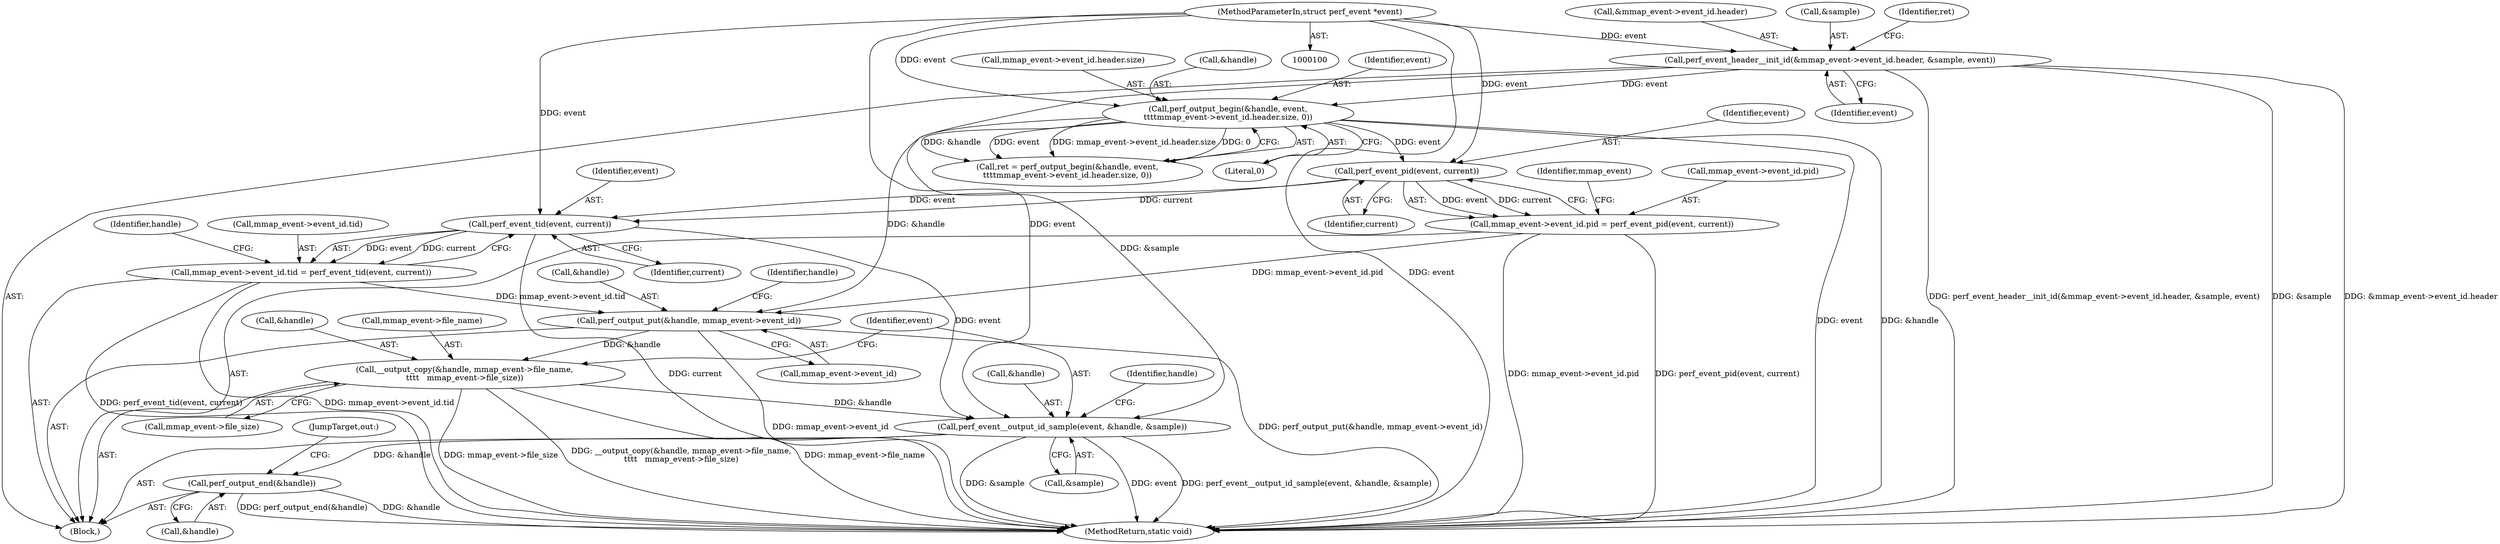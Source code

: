 digraph "0_linux_a8b0ca17b80e92faab46ee7179ba9e99ccb61233_58@API" {
"1000168" [label="(Call,__output_copy(&handle, mmap_event->file_name,\n\t\t\t\t   mmap_event->file_size))"];
"1000162" [label="(Call,perf_output_put(&handle, mmap_event->event_id))"];
"1000129" [label="(Call,perf_output_begin(&handle, event,\n\t\t\t\tmmap_event->event_id.header.size, 0))"];
"1000117" [label="(Call,perf_event_header__init_id(&mmap_event->event_id.header, &sample, event))"];
"1000101" [label="(MethodParameterIn,struct perf_event *event)"];
"1000153" [label="(Call,mmap_event->event_id.tid = perf_event_tid(event, current))"];
"1000159" [label="(Call,perf_event_tid(event, current))"];
"1000150" [label="(Call,perf_event_pid(event, current))"];
"1000144" [label="(Call,mmap_event->event_id.pid = perf_event_pid(event, current))"];
"1000177" [label="(Call,perf_event__output_id_sample(event, &handle, &sample))"];
"1000183" [label="(Call,perf_output_end(&handle))"];
"1000145" [label="(Call,mmap_event->event_id.pid)"];
"1000154" [label="(Call,mmap_event->event_id.tid)"];
"1000177" [label="(Call,perf_event__output_id_sample(event, &handle, &sample))"];
"1000117" [label="(Call,perf_event_header__init_id(&mmap_event->event_id.header, &sample, event))"];
"1000162" [label="(Call,perf_output_put(&handle, mmap_event->event_id))"];
"1000161" [label="(Identifier,current)"];
"1000181" [label="(Call,&sample)"];
"1000124" [label="(Call,&sample)"];
"1000130" [label="(Call,&handle)"];
"1000140" [label="(Literal,0)"];
"1000168" [label="(Call,__output_copy(&handle, mmap_event->file_name,\n\t\t\t\t   mmap_event->file_size))"];
"1000144" [label="(Call,mmap_event->event_id.pid = perf_event_pid(event, current))"];
"1000153" [label="(Call,mmap_event->event_id.tid = perf_event_tid(event, current))"];
"1000150" [label="(Call,perf_event_pid(event, current))"];
"1000127" [label="(Call,ret = perf_output_begin(&handle, event,\n\t\t\t\tmmap_event->event_id.header.size, 0))"];
"1000151" [label="(Identifier,event)"];
"1000163" [label="(Call,&handle)"];
"1000171" [label="(Call,mmap_event->file_name)"];
"1000179" [label="(Call,&handle)"];
"1000126" [label="(Identifier,event)"];
"1000160" [label="(Identifier,event)"];
"1000196" [label="(MethodReturn,static void)"];
"1000101" [label="(MethodParameterIn,struct perf_event *event)"];
"1000183" [label="(Call,perf_output_end(&handle))"];
"1000128" [label="(Identifier,ret)"];
"1000169" [label="(Call,&handle)"];
"1000170" [label="(Identifier,handle)"];
"1000184" [label="(Call,&handle)"];
"1000118" [label="(Call,&mmap_event->event_id.header)"];
"1000103" [label="(Block,)"];
"1000165" [label="(Call,mmap_event->event_id)"];
"1000159" [label="(Call,perf_event_tid(event, current))"];
"1000174" [label="(Call,mmap_event->file_size)"];
"1000132" [label="(Identifier,event)"];
"1000133" [label="(Call,mmap_event->event_id.header.size)"];
"1000186" [label="(JumpTarget,out:)"];
"1000178" [label="(Identifier,event)"];
"1000164" [label="(Identifier,handle)"];
"1000152" [label="(Identifier,current)"];
"1000185" [label="(Identifier,handle)"];
"1000156" [label="(Identifier,mmap_event)"];
"1000129" [label="(Call,perf_output_begin(&handle, event,\n\t\t\t\tmmap_event->event_id.header.size, 0))"];
"1000168" -> "1000103"  [label="AST: "];
"1000168" -> "1000174"  [label="CFG: "];
"1000169" -> "1000168"  [label="AST: "];
"1000171" -> "1000168"  [label="AST: "];
"1000174" -> "1000168"  [label="AST: "];
"1000178" -> "1000168"  [label="CFG: "];
"1000168" -> "1000196"  [label="DDG: mmap_event->file_size"];
"1000168" -> "1000196"  [label="DDG: __output_copy(&handle, mmap_event->file_name,\n\t\t\t\t   mmap_event->file_size)"];
"1000168" -> "1000196"  [label="DDG: mmap_event->file_name"];
"1000162" -> "1000168"  [label="DDG: &handle"];
"1000168" -> "1000177"  [label="DDG: &handle"];
"1000162" -> "1000103"  [label="AST: "];
"1000162" -> "1000165"  [label="CFG: "];
"1000163" -> "1000162"  [label="AST: "];
"1000165" -> "1000162"  [label="AST: "];
"1000170" -> "1000162"  [label="CFG: "];
"1000162" -> "1000196"  [label="DDG: perf_output_put(&handle, mmap_event->event_id)"];
"1000162" -> "1000196"  [label="DDG: mmap_event->event_id"];
"1000129" -> "1000162"  [label="DDG: &handle"];
"1000153" -> "1000162"  [label="DDG: mmap_event->event_id.tid"];
"1000144" -> "1000162"  [label="DDG: mmap_event->event_id.pid"];
"1000129" -> "1000127"  [label="AST: "];
"1000129" -> "1000140"  [label="CFG: "];
"1000130" -> "1000129"  [label="AST: "];
"1000132" -> "1000129"  [label="AST: "];
"1000133" -> "1000129"  [label="AST: "];
"1000140" -> "1000129"  [label="AST: "];
"1000127" -> "1000129"  [label="CFG: "];
"1000129" -> "1000196"  [label="DDG: event"];
"1000129" -> "1000196"  [label="DDG: &handle"];
"1000129" -> "1000127"  [label="DDG: &handle"];
"1000129" -> "1000127"  [label="DDG: event"];
"1000129" -> "1000127"  [label="DDG: mmap_event->event_id.header.size"];
"1000129" -> "1000127"  [label="DDG: 0"];
"1000117" -> "1000129"  [label="DDG: event"];
"1000101" -> "1000129"  [label="DDG: event"];
"1000129" -> "1000150"  [label="DDG: event"];
"1000117" -> "1000103"  [label="AST: "];
"1000117" -> "1000126"  [label="CFG: "];
"1000118" -> "1000117"  [label="AST: "];
"1000124" -> "1000117"  [label="AST: "];
"1000126" -> "1000117"  [label="AST: "];
"1000128" -> "1000117"  [label="CFG: "];
"1000117" -> "1000196"  [label="DDG: &mmap_event->event_id.header"];
"1000117" -> "1000196"  [label="DDG: perf_event_header__init_id(&mmap_event->event_id.header, &sample, event)"];
"1000117" -> "1000196"  [label="DDG: &sample"];
"1000101" -> "1000117"  [label="DDG: event"];
"1000117" -> "1000177"  [label="DDG: &sample"];
"1000101" -> "1000100"  [label="AST: "];
"1000101" -> "1000196"  [label="DDG: event"];
"1000101" -> "1000150"  [label="DDG: event"];
"1000101" -> "1000159"  [label="DDG: event"];
"1000101" -> "1000177"  [label="DDG: event"];
"1000153" -> "1000103"  [label="AST: "];
"1000153" -> "1000159"  [label="CFG: "];
"1000154" -> "1000153"  [label="AST: "];
"1000159" -> "1000153"  [label="AST: "];
"1000164" -> "1000153"  [label="CFG: "];
"1000153" -> "1000196"  [label="DDG: mmap_event->event_id.tid"];
"1000153" -> "1000196"  [label="DDG: perf_event_tid(event, current)"];
"1000159" -> "1000153"  [label="DDG: event"];
"1000159" -> "1000153"  [label="DDG: current"];
"1000159" -> "1000161"  [label="CFG: "];
"1000160" -> "1000159"  [label="AST: "];
"1000161" -> "1000159"  [label="AST: "];
"1000159" -> "1000196"  [label="DDG: current"];
"1000150" -> "1000159"  [label="DDG: event"];
"1000150" -> "1000159"  [label="DDG: current"];
"1000159" -> "1000177"  [label="DDG: event"];
"1000150" -> "1000144"  [label="AST: "];
"1000150" -> "1000152"  [label="CFG: "];
"1000151" -> "1000150"  [label="AST: "];
"1000152" -> "1000150"  [label="AST: "];
"1000144" -> "1000150"  [label="CFG: "];
"1000150" -> "1000144"  [label="DDG: event"];
"1000150" -> "1000144"  [label="DDG: current"];
"1000144" -> "1000103"  [label="AST: "];
"1000145" -> "1000144"  [label="AST: "];
"1000156" -> "1000144"  [label="CFG: "];
"1000144" -> "1000196"  [label="DDG: mmap_event->event_id.pid"];
"1000144" -> "1000196"  [label="DDG: perf_event_pid(event, current)"];
"1000177" -> "1000103"  [label="AST: "];
"1000177" -> "1000181"  [label="CFG: "];
"1000178" -> "1000177"  [label="AST: "];
"1000179" -> "1000177"  [label="AST: "];
"1000181" -> "1000177"  [label="AST: "];
"1000185" -> "1000177"  [label="CFG: "];
"1000177" -> "1000196"  [label="DDG: &sample"];
"1000177" -> "1000196"  [label="DDG: event"];
"1000177" -> "1000196"  [label="DDG: perf_event__output_id_sample(event, &handle, &sample)"];
"1000177" -> "1000183"  [label="DDG: &handle"];
"1000183" -> "1000103"  [label="AST: "];
"1000183" -> "1000184"  [label="CFG: "];
"1000184" -> "1000183"  [label="AST: "];
"1000186" -> "1000183"  [label="CFG: "];
"1000183" -> "1000196"  [label="DDG: &handle"];
"1000183" -> "1000196"  [label="DDG: perf_output_end(&handle)"];
}
